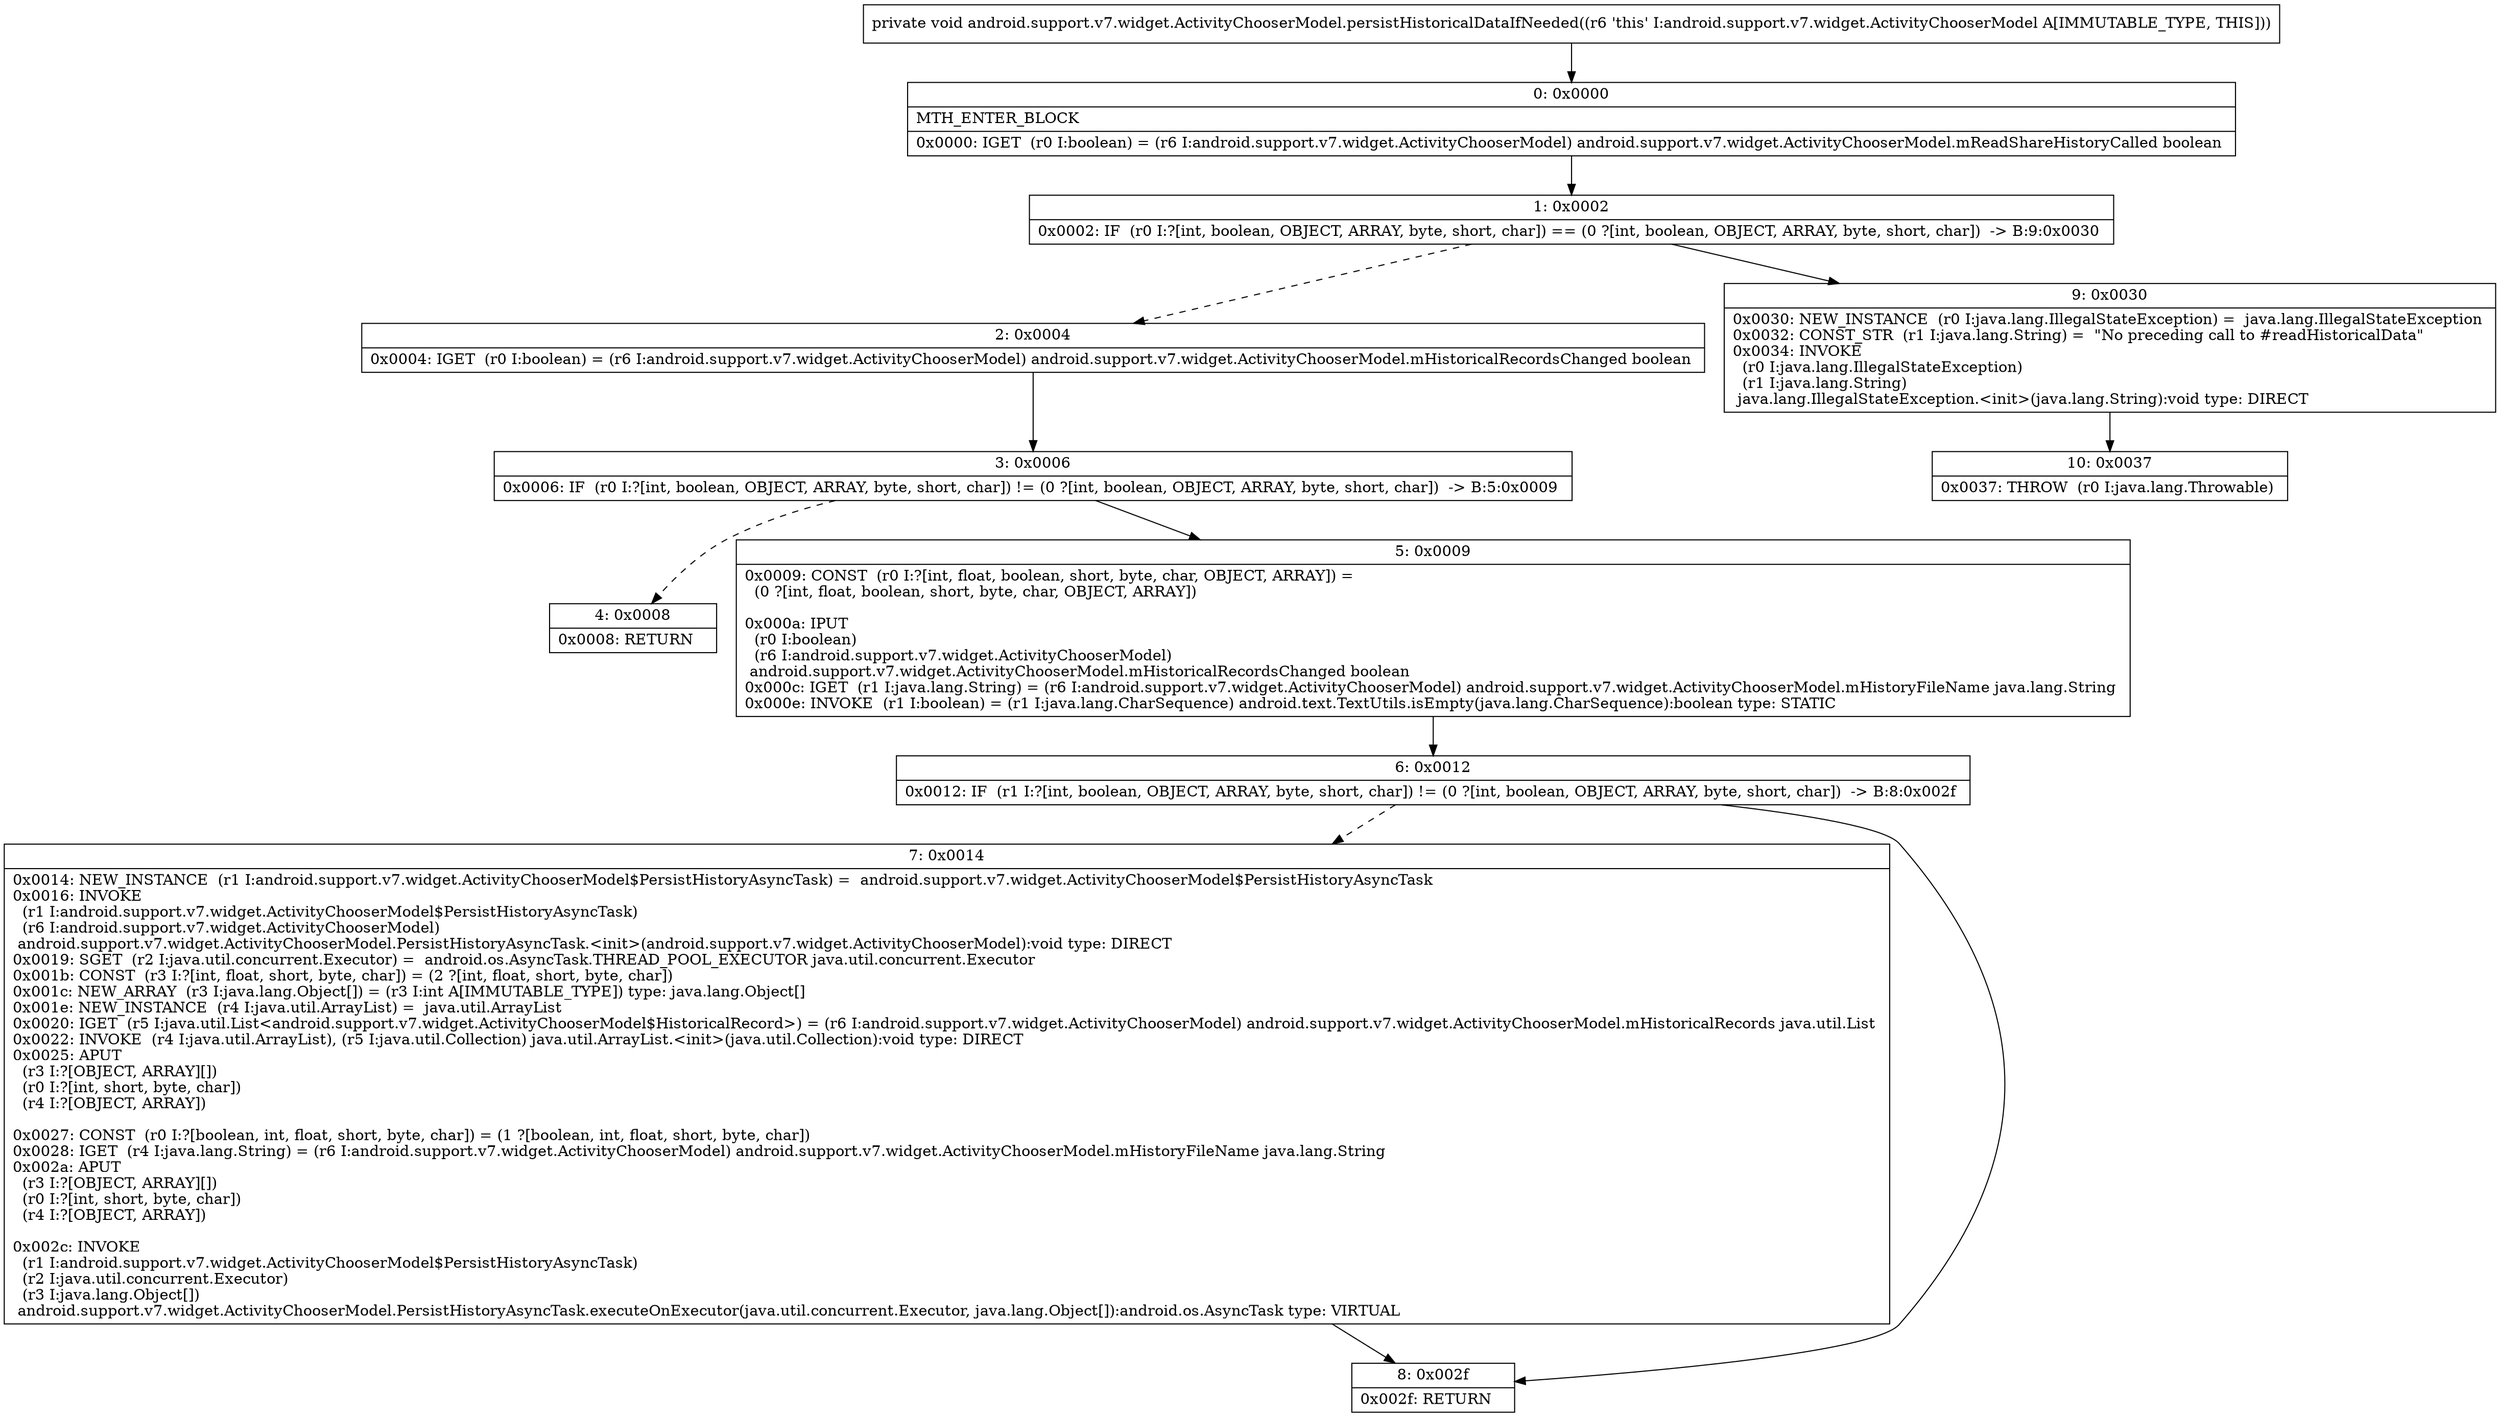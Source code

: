 digraph "CFG forandroid.support.v7.widget.ActivityChooserModel.persistHistoricalDataIfNeeded()V" {
Node_0 [shape=record,label="{0\:\ 0x0000|MTH_ENTER_BLOCK\l|0x0000: IGET  (r0 I:boolean) = (r6 I:android.support.v7.widget.ActivityChooserModel) android.support.v7.widget.ActivityChooserModel.mReadShareHistoryCalled boolean \l}"];
Node_1 [shape=record,label="{1\:\ 0x0002|0x0002: IF  (r0 I:?[int, boolean, OBJECT, ARRAY, byte, short, char]) == (0 ?[int, boolean, OBJECT, ARRAY, byte, short, char])  \-\> B:9:0x0030 \l}"];
Node_2 [shape=record,label="{2\:\ 0x0004|0x0004: IGET  (r0 I:boolean) = (r6 I:android.support.v7.widget.ActivityChooserModel) android.support.v7.widget.ActivityChooserModel.mHistoricalRecordsChanged boolean \l}"];
Node_3 [shape=record,label="{3\:\ 0x0006|0x0006: IF  (r0 I:?[int, boolean, OBJECT, ARRAY, byte, short, char]) != (0 ?[int, boolean, OBJECT, ARRAY, byte, short, char])  \-\> B:5:0x0009 \l}"];
Node_4 [shape=record,label="{4\:\ 0x0008|0x0008: RETURN   \l}"];
Node_5 [shape=record,label="{5\:\ 0x0009|0x0009: CONST  (r0 I:?[int, float, boolean, short, byte, char, OBJECT, ARRAY]) = \l  (0 ?[int, float, boolean, short, byte, char, OBJECT, ARRAY])\l \l0x000a: IPUT  \l  (r0 I:boolean)\l  (r6 I:android.support.v7.widget.ActivityChooserModel)\l android.support.v7.widget.ActivityChooserModel.mHistoricalRecordsChanged boolean \l0x000c: IGET  (r1 I:java.lang.String) = (r6 I:android.support.v7.widget.ActivityChooserModel) android.support.v7.widget.ActivityChooserModel.mHistoryFileName java.lang.String \l0x000e: INVOKE  (r1 I:boolean) = (r1 I:java.lang.CharSequence) android.text.TextUtils.isEmpty(java.lang.CharSequence):boolean type: STATIC \l}"];
Node_6 [shape=record,label="{6\:\ 0x0012|0x0012: IF  (r1 I:?[int, boolean, OBJECT, ARRAY, byte, short, char]) != (0 ?[int, boolean, OBJECT, ARRAY, byte, short, char])  \-\> B:8:0x002f \l}"];
Node_7 [shape=record,label="{7\:\ 0x0014|0x0014: NEW_INSTANCE  (r1 I:android.support.v7.widget.ActivityChooserModel$PersistHistoryAsyncTask) =  android.support.v7.widget.ActivityChooserModel$PersistHistoryAsyncTask \l0x0016: INVOKE  \l  (r1 I:android.support.v7.widget.ActivityChooserModel$PersistHistoryAsyncTask)\l  (r6 I:android.support.v7.widget.ActivityChooserModel)\l android.support.v7.widget.ActivityChooserModel.PersistHistoryAsyncTask.\<init\>(android.support.v7.widget.ActivityChooserModel):void type: DIRECT \l0x0019: SGET  (r2 I:java.util.concurrent.Executor) =  android.os.AsyncTask.THREAD_POOL_EXECUTOR java.util.concurrent.Executor \l0x001b: CONST  (r3 I:?[int, float, short, byte, char]) = (2 ?[int, float, short, byte, char]) \l0x001c: NEW_ARRAY  (r3 I:java.lang.Object[]) = (r3 I:int A[IMMUTABLE_TYPE]) type: java.lang.Object[] \l0x001e: NEW_INSTANCE  (r4 I:java.util.ArrayList) =  java.util.ArrayList \l0x0020: IGET  (r5 I:java.util.List\<android.support.v7.widget.ActivityChooserModel$HistoricalRecord\>) = (r6 I:android.support.v7.widget.ActivityChooserModel) android.support.v7.widget.ActivityChooserModel.mHistoricalRecords java.util.List \l0x0022: INVOKE  (r4 I:java.util.ArrayList), (r5 I:java.util.Collection) java.util.ArrayList.\<init\>(java.util.Collection):void type: DIRECT \l0x0025: APUT  \l  (r3 I:?[OBJECT, ARRAY][])\l  (r0 I:?[int, short, byte, char])\l  (r4 I:?[OBJECT, ARRAY])\l \l0x0027: CONST  (r0 I:?[boolean, int, float, short, byte, char]) = (1 ?[boolean, int, float, short, byte, char]) \l0x0028: IGET  (r4 I:java.lang.String) = (r6 I:android.support.v7.widget.ActivityChooserModel) android.support.v7.widget.ActivityChooserModel.mHistoryFileName java.lang.String \l0x002a: APUT  \l  (r3 I:?[OBJECT, ARRAY][])\l  (r0 I:?[int, short, byte, char])\l  (r4 I:?[OBJECT, ARRAY])\l \l0x002c: INVOKE  \l  (r1 I:android.support.v7.widget.ActivityChooserModel$PersistHistoryAsyncTask)\l  (r2 I:java.util.concurrent.Executor)\l  (r3 I:java.lang.Object[])\l android.support.v7.widget.ActivityChooserModel.PersistHistoryAsyncTask.executeOnExecutor(java.util.concurrent.Executor, java.lang.Object[]):android.os.AsyncTask type: VIRTUAL \l}"];
Node_8 [shape=record,label="{8\:\ 0x002f|0x002f: RETURN   \l}"];
Node_9 [shape=record,label="{9\:\ 0x0030|0x0030: NEW_INSTANCE  (r0 I:java.lang.IllegalStateException) =  java.lang.IllegalStateException \l0x0032: CONST_STR  (r1 I:java.lang.String) =  \"No preceding call to #readHistoricalData\" \l0x0034: INVOKE  \l  (r0 I:java.lang.IllegalStateException)\l  (r1 I:java.lang.String)\l java.lang.IllegalStateException.\<init\>(java.lang.String):void type: DIRECT \l}"];
Node_10 [shape=record,label="{10\:\ 0x0037|0x0037: THROW  (r0 I:java.lang.Throwable) \l}"];
MethodNode[shape=record,label="{private void android.support.v7.widget.ActivityChooserModel.persistHistoricalDataIfNeeded((r6 'this' I:android.support.v7.widget.ActivityChooserModel A[IMMUTABLE_TYPE, THIS])) }"];
MethodNode -> Node_0;
Node_0 -> Node_1;
Node_1 -> Node_2[style=dashed];
Node_1 -> Node_9;
Node_2 -> Node_3;
Node_3 -> Node_4[style=dashed];
Node_3 -> Node_5;
Node_5 -> Node_6;
Node_6 -> Node_7[style=dashed];
Node_6 -> Node_8;
Node_7 -> Node_8;
Node_9 -> Node_10;
}

